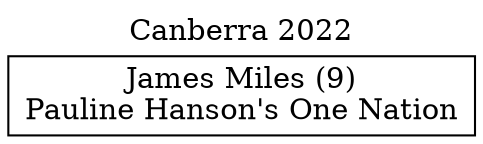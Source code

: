 // House preference flow
digraph "James Miles (9)_Canberra_2022" {
	graph [label="Canberra 2022" labelloc=t mclimit=10]
	node [shape=box]
	"James Miles (9)" [label="James Miles (9)
Pauline Hanson's One Nation"]
}

